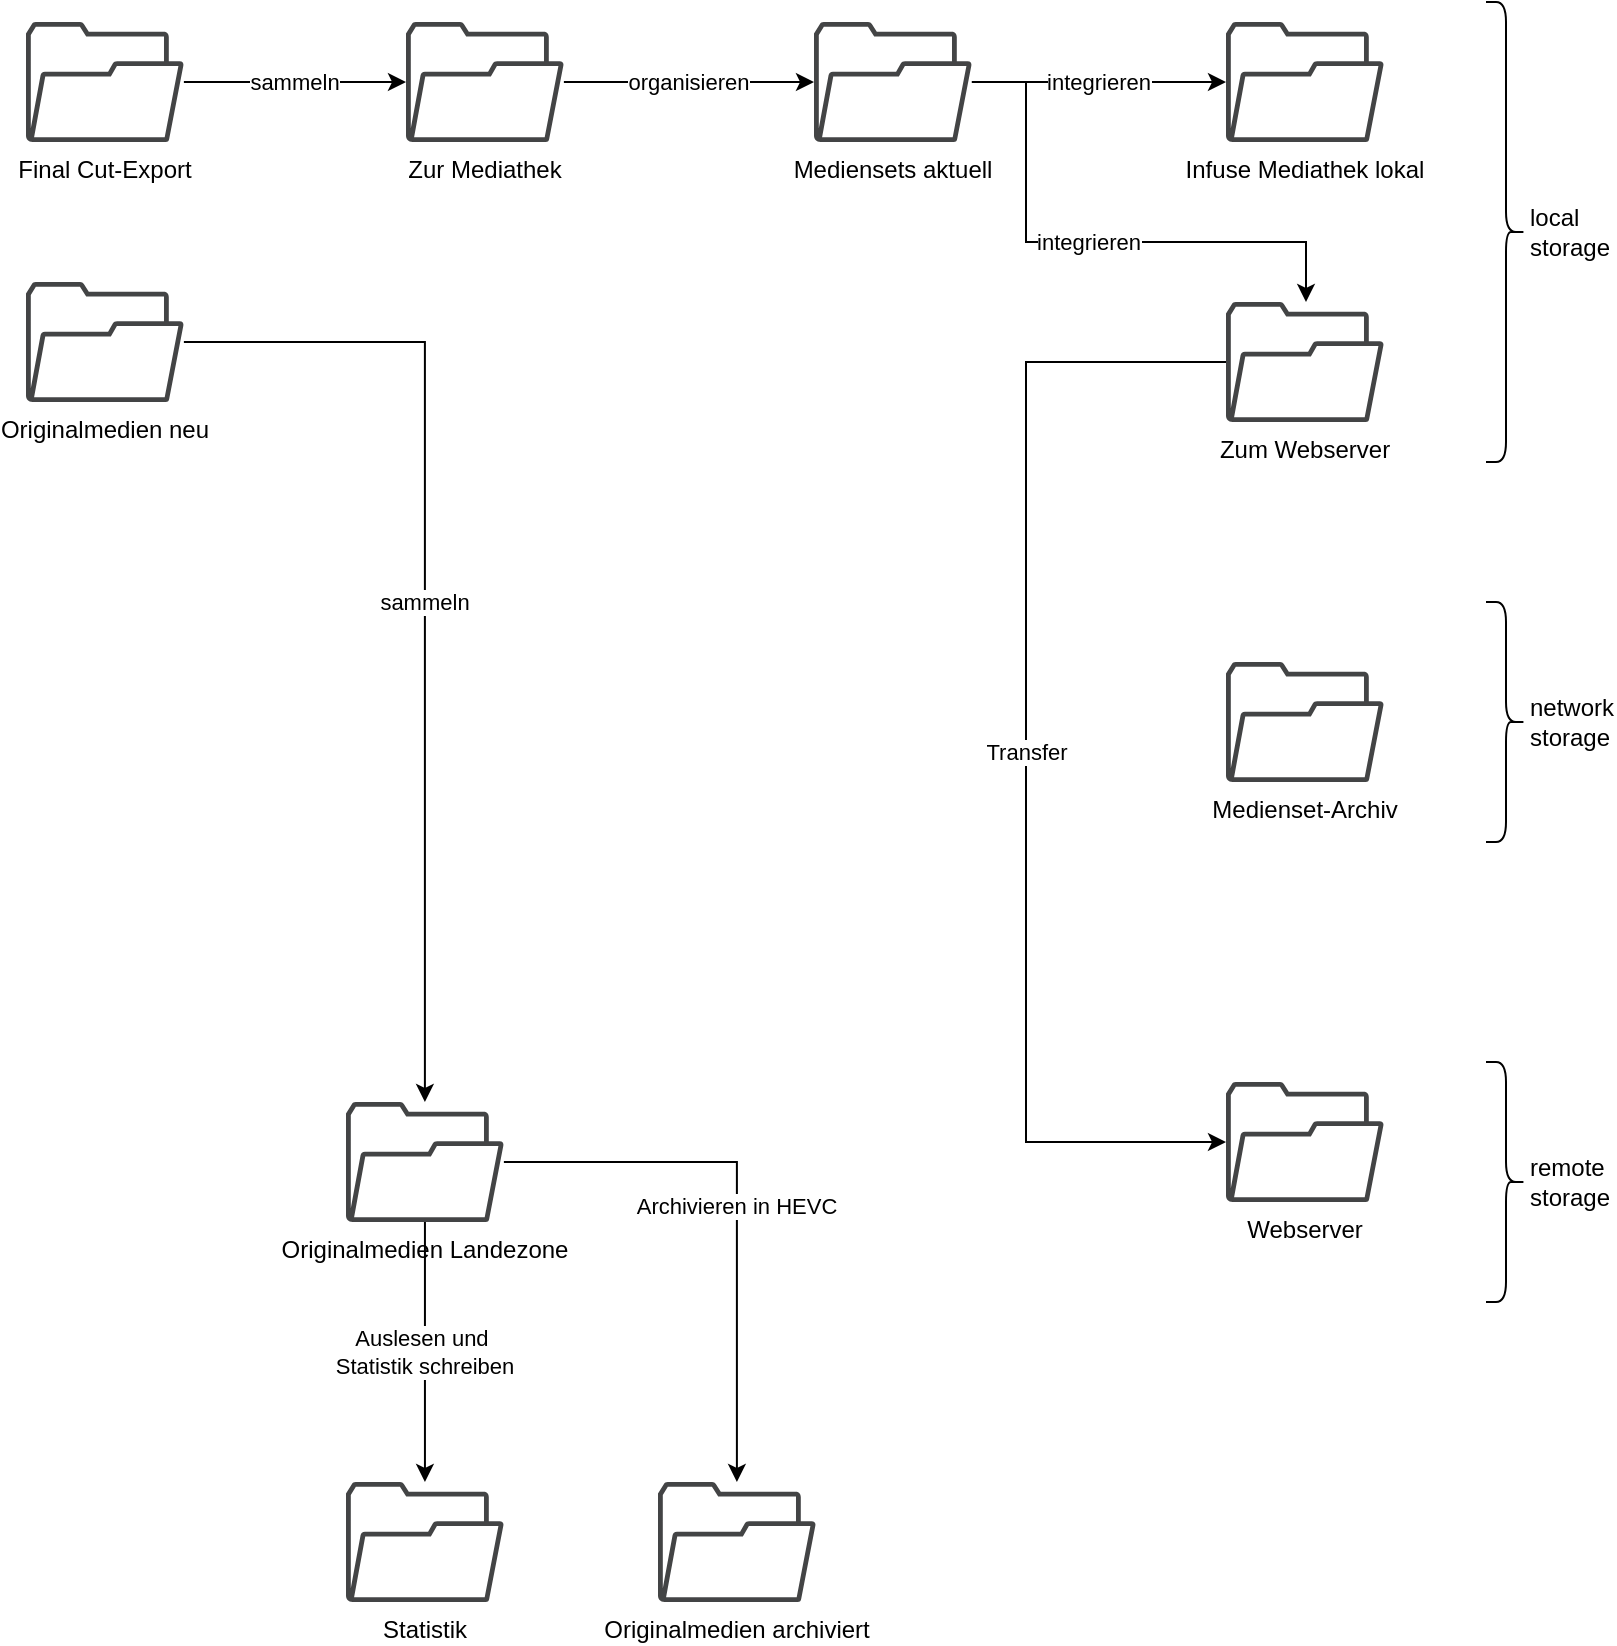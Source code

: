 <mxfile version="24.3.1" type="github">
  <diagram name="Seite-1" id="FeN77DmquAUr8D4zDcbp">
    <mxGraphModel dx="1113" dy="761" grid="1" gridSize="10" guides="1" tooltips="1" connect="1" arrows="1" fold="1" page="1" pageScale="1" pageWidth="827" pageHeight="1169" math="0" shadow="0">
      <root>
        <mxCell id="0" />
        <mxCell id="1" parent="0" />
        <mxCell id="ycHNHRMQqcdNbXNE2sOV-15" value="sammeln" style="edgeStyle=orthogonalEdgeStyle;rounded=0;orthogonalLoop=1;jettySize=auto;html=1;" edge="1" parent="1" source="ycHNHRMQqcdNbXNE2sOV-6" target="ycHNHRMQqcdNbXNE2sOV-9">
          <mxGeometry relative="1" as="geometry" />
        </mxCell>
        <mxCell id="ycHNHRMQqcdNbXNE2sOV-6" value="Final Cut-Export" style="pointerEvents=1;shadow=0;dashed=0;html=1;strokeColor=none;fillColor=#434445;aspect=fixed;labelPosition=center;verticalLabelPosition=bottom;verticalAlign=top;align=center;outlineConnect=0;shape=mxgraph.vvd.folder;" vertex="1" parent="1">
          <mxGeometry x="20" y="150" width="78.94" height="60" as="geometry" />
        </mxCell>
        <mxCell id="ycHNHRMQqcdNbXNE2sOV-16" value="organisieren" style="edgeStyle=orthogonalEdgeStyle;rounded=0;orthogonalLoop=1;jettySize=auto;html=1;" edge="1" parent="1" source="ycHNHRMQqcdNbXNE2sOV-9" target="ycHNHRMQqcdNbXNE2sOV-11">
          <mxGeometry relative="1" as="geometry" />
        </mxCell>
        <mxCell id="ycHNHRMQqcdNbXNE2sOV-9" value="Zur Mediathek" style="pointerEvents=1;shadow=0;dashed=0;html=1;strokeColor=none;fillColor=#434445;aspect=fixed;labelPosition=center;verticalLabelPosition=bottom;verticalAlign=top;align=center;outlineConnect=0;shape=mxgraph.vvd.folder;" vertex="1" parent="1">
          <mxGeometry x="210" y="150" width="78.94" height="60" as="geometry" />
        </mxCell>
        <mxCell id="ycHNHRMQqcdNbXNE2sOV-18" value="integrieren" style="edgeStyle=orthogonalEdgeStyle;rounded=0;orthogonalLoop=1;jettySize=auto;html=1;" edge="1" parent="1" source="ycHNHRMQqcdNbXNE2sOV-11" target="ycHNHRMQqcdNbXNE2sOV-17">
          <mxGeometry relative="1" as="geometry" />
        </mxCell>
        <mxCell id="ycHNHRMQqcdNbXNE2sOV-21" value="integrieren" style="edgeStyle=orthogonalEdgeStyle;rounded=0;orthogonalLoop=1;jettySize=auto;html=1;" edge="1" parent="1" source="ycHNHRMQqcdNbXNE2sOV-11" target="ycHNHRMQqcdNbXNE2sOV-19">
          <mxGeometry relative="1" as="geometry">
            <Array as="points">
              <mxPoint x="520" y="180" />
              <mxPoint x="520" y="260" />
              <mxPoint x="660" y="260" />
            </Array>
          </mxGeometry>
        </mxCell>
        <mxCell id="ycHNHRMQqcdNbXNE2sOV-11" value="Mediensets aktuell" style="pointerEvents=1;shadow=0;dashed=0;html=1;strokeColor=none;fillColor=#434445;aspect=fixed;labelPosition=center;verticalLabelPosition=bottom;verticalAlign=top;align=center;outlineConnect=0;shape=mxgraph.vvd.folder;" vertex="1" parent="1">
          <mxGeometry x="414" y="150" width="78.94" height="60" as="geometry" />
        </mxCell>
        <mxCell id="ycHNHRMQqcdNbXNE2sOV-12" value="network storage" style="shape=curlyBracket;whiteSpace=wrap;html=1;rounded=1;flipH=1;labelPosition=right;verticalLabelPosition=middle;align=left;verticalAlign=middle;" vertex="1" parent="1">
          <mxGeometry x="750" y="440" width="20" height="120" as="geometry" />
        </mxCell>
        <mxCell id="ycHNHRMQqcdNbXNE2sOV-13" value="local storage" style="shape=curlyBracket;whiteSpace=wrap;html=1;rounded=1;flipH=1;labelPosition=right;verticalLabelPosition=middle;align=left;verticalAlign=middle;" vertex="1" parent="1">
          <mxGeometry x="750" y="140" width="20" height="230" as="geometry" />
        </mxCell>
        <mxCell id="ycHNHRMQqcdNbXNE2sOV-14" value="Medienset-Archiv" style="pointerEvents=1;shadow=0;dashed=0;html=1;strokeColor=none;fillColor=#434445;aspect=fixed;labelPosition=center;verticalLabelPosition=bottom;verticalAlign=top;align=center;outlineConnect=0;shape=mxgraph.vvd.folder;" vertex="1" parent="1">
          <mxGeometry x="620" y="470" width="78.94" height="60" as="geometry" />
        </mxCell>
        <mxCell id="ycHNHRMQqcdNbXNE2sOV-17" value="Infuse Mediathek lokal" style="pointerEvents=1;shadow=0;dashed=0;html=1;strokeColor=none;fillColor=#434445;aspect=fixed;labelPosition=center;verticalLabelPosition=bottom;verticalAlign=top;align=center;outlineConnect=0;shape=mxgraph.vvd.folder;" vertex="1" parent="1">
          <mxGeometry x="620" y="150" width="78.94" height="60" as="geometry" />
        </mxCell>
        <mxCell id="ycHNHRMQqcdNbXNE2sOV-23" value="Transfer" style="edgeStyle=orthogonalEdgeStyle;rounded=0;orthogonalLoop=1;jettySize=auto;html=1;" edge="1" parent="1" source="ycHNHRMQqcdNbXNE2sOV-19" target="ycHNHRMQqcdNbXNE2sOV-22">
          <mxGeometry relative="1" as="geometry">
            <Array as="points">
              <mxPoint x="520" y="320" />
              <mxPoint x="520" y="710" />
            </Array>
          </mxGeometry>
        </mxCell>
        <mxCell id="ycHNHRMQqcdNbXNE2sOV-19" value="Zum Webserver" style="pointerEvents=1;shadow=0;dashed=0;html=1;strokeColor=none;fillColor=#434445;aspect=fixed;labelPosition=center;verticalLabelPosition=bottom;verticalAlign=top;align=center;outlineConnect=0;shape=mxgraph.vvd.folder;" vertex="1" parent="1">
          <mxGeometry x="620" y="290" width="78.94" height="60" as="geometry" />
        </mxCell>
        <mxCell id="ycHNHRMQqcdNbXNE2sOV-22" value="Webserver" style="pointerEvents=1;shadow=0;dashed=0;html=1;strokeColor=none;fillColor=#434445;aspect=fixed;labelPosition=center;verticalLabelPosition=bottom;verticalAlign=top;align=center;outlineConnect=0;shape=mxgraph.vvd.folder;" vertex="1" parent="1">
          <mxGeometry x="620" y="680" width="78.94" height="60" as="geometry" />
        </mxCell>
        <mxCell id="ycHNHRMQqcdNbXNE2sOV-24" value="remote storage" style="shape=curlyBracket;whiteSpace=wrap;html=1;rounded=1;flipH=1;labelPosition=right;verticalLabelPosition=middle;align=left;verticalAlign=middle;" vertex="1" parent="1">
          <mxGeometry x="750" y="670" width="20" height="120" as="geometry" />
        </mxCell>
        <mxCell id="ycHNHRMQqcdNbXNE2sOV-28" value="Auslesen und&amp;nbsp;&lt;div&gt;Statistik schreiben&lt;/div&gt;" style="edgeStyle=orthogonalEdgeStyle;rounded=0;orthogonalLoop=1;jettySize=auto;html=1;" edge="1" parent="1" source="ycHNHRMQqcdNbXNE2sOV-25" target="ycHNHRMQqcdNbXNE2sOV-27">
          <mxGeometry relative="1" as="geometry" />
        </mxCell>
        <mxCell id="ycHNHRMQqcdNbXNE2sOV-30" value="Archivieren in HEVC" style="edgeStyle=orthogonalEdgeStyle;rounded=0;orthogonalLoop=1;jettySize=auto;html=1;" edge="1" parent="1" source="ycHNHRMQqcdNbXNE2sOV-25" target="ycHNHRMQqcdNbXNE2sOV-29">
          <mxGeometry relative="1" as="geometry" />
        </mxCell>
        <mxCell id="ycHNHRMQqcdNbXNE2sOV-25" value="Originalmedien Landezone" style="pointerEvents=1;shadow=0;dashed=0;html=1;strokeColor=none;fillColor=#434445;aspect=fixed;labelPosition=center;verticalLabelPosition=bottom;verticalAlign=top;align=center;outlineConnect=0;shape=mxgraph.vvd.folder;" vertex="1" parent="1">
          <mxGeometry x="180" y="690" width="78.94" height="60" as="geometry" />
        </mxCell>
        <mxCell id="ycHNHRMQqcdNbXNE2sOV-27" value="Statistik" style="pointerEvents=1;shadow=0;dashed=0;html=1;strokeColor=none;fillColor=#434445;aspect=fixed;labelPosition=center;verticalLabelPosition=bottom;verticalAlign=top;align=center;outlineConnect=0;shape=mxgraph.vvd.folder;" vertex="1" parent="1">
          <mxGeometry x="180" y="880" width="78.94" height="60" as="geometry" />
        </mxCell>
        <mxCell id="ycHNHRMQqcdNbXNE2sOV-29" value="Originalmedien archiviert" style="pointerEvents=1;shadow=0;dashed=0;html=1;strokeColor=none;fillColor=#434445;aspect=fixed;labelPosition=center;verticalLabelPosition=bottom;verticalAlign=top;align=center;outlineConnect=0;shape=mxgraph.vvd.folder;" vertex="1" parent="1">
          <mxGeometry x="336" y="880" width="78.94" height="60" as="geometry" />
        </mxCell>
        <mxCell id="ycHNHRMQqcdNbXNE2sOV-32" value="sammeln" style="edgeStyle=orthogonalEdgeStyle;rounded=0;orthogonalLoop=1;jettySize=auto;html=1;" edge="1" parent="1" source="ycHNHRMQqcdNbXNE2sOV-31" target="ycHNHRMQqcdNbXNE2sOV-25">
          <mxGeometry relative="1" as="geometry" />
        </mxCell>
        <mxCell id="ycHNHRMQqcdNbXNE2sOV-31" value="Originalmedien neu" style="pointerEvents=1;shadow=0;dashed=0;html=1;strokeColor=none;fillColor=#434445;aspect=fixed;labelPosition=center;verticalLabelPosition=bottom;verticalAlign=top;align=center;outlineConnect=0;shape=mxgraph.vvd.folder;" vertex="1" parent="1">
          <mxGeometry x="20" y="280" width="78.94" height="60" as="geometry" />
        </mxCell>
      </root>
    </mxGraphModel>
  </diagram>
</mxfile>
